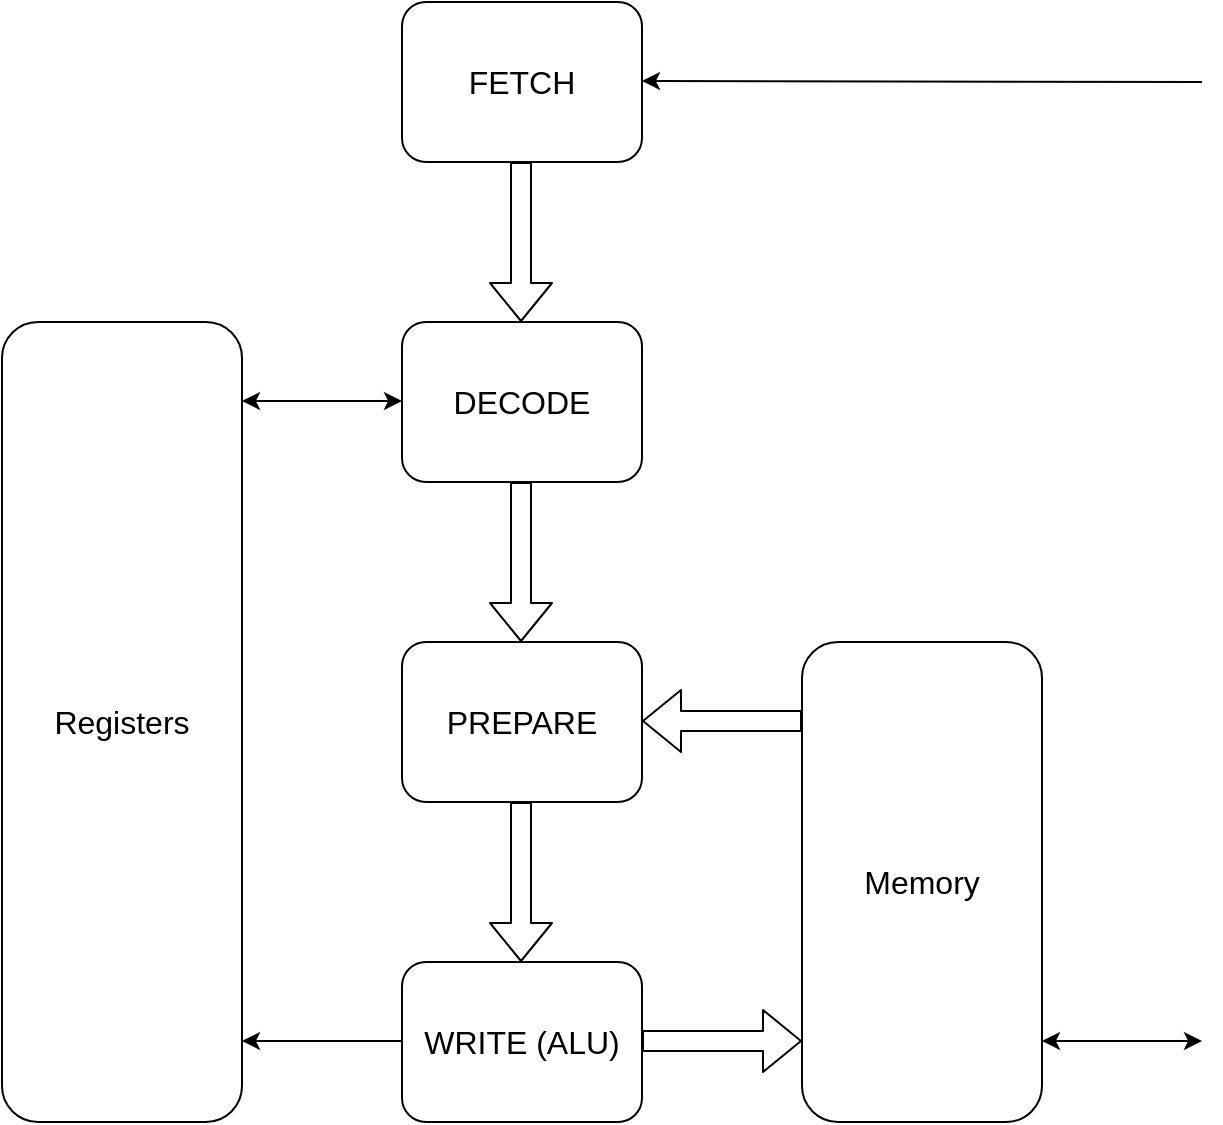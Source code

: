 <mxfile version="14.5.10" type="device"><diagram id="oZusOw9cLKCfPMEe2aPd" name="Page-1"><mxGraphModel dx="1030" dy="579" grid="1" gridSize="10" guides="1" tooltips="1" connect="1" arrows="1" fold="1" page="1" pageScale="1" pageWidth="827" pageHeight="1169" math="0" shadow="0"><root><mxCell id="0"/><mxCell id="1" parent="0"/><mxCell id="wyiP-iSPe3t5s1mjfxO9-1" value="&lt;font style=&quot;font-size: 16px&quot;&gt;FETCH&lt;/font&gt;" style="rounded=1;whiteSpace=wrap;html=1;" parent="1" vertex="1"><mxGeometry x="320" y="120" width="120" height="80" as="geometry"/></mxCell><mxCell id="wyiP-iSPe3t5s1mjfxO9-2" value="&lt;font style=&quot;font-size: 16px&quot;&gt;DECODE&lt;br&gt;&lt;/font&gt;" style="rounded=1;whiteSpace=wrap;html=1;" parent="1" vertex="1"><mxGeometry x="320" y="280" width="120" height="80" as="geometry"/></mxCell><mxCell id="wyiP-iSPe3t5s1mjfxO9-3" value="&lt;font style=&quot;font-size: 16px&quot;&gt;WRITE (ALU)&lt;/font&gt;" style="rounded=1;whiteSpace=wrap;html=1;" parent="1" vertex="1"><mxGeometry x="320" y="600" width="120" height="80" as="geometry"/></mxCell><mxCell id="wyiP-iSPe3t5s1mjfxO9-4" value="&lt;font style=&quot;font-size: 16px&quot;&gt;Registers&lt;/font&gt;" style="rounded=1;whiteSpace=wrap;html=1;" parent="1" vertex="1"><mxGeometry x="120" y="280" width="120" height="400" as="geometry"/></mxCell><mxCell id="wyiP-iSPe3t5s1mjfxO9-5" value="&lt;font style=&quot;font-size: 16px&quot;&gt;Memory&lt;/font&gt;" style="rounded=1;whiteSpace=wrap;html=1;" parent="1" vertex="1"><mxGeometry x="520" y="440" width="120" height="240" as="geometry"/></mxCell><mxCell id="wyiP-iSPe3t5s1mjfxO9-8" value="" style="shape=flexArrow;endArrow=classic;html=1;" parent="1" edge="1"><mxGeometry width="50" height="50" relative="1" as="geometry"><mxPoint x="379.5" y="200" as="sourcePoint"/><mxPoint x="379.5" y="280" as="targetPoint"/></mxGeometry></mxCell><mxCell id="wyiP-iSPe3t5s1mjfxO9-9" value="" style="shape=flexArrow;endArrow=classic;html=1;" parent="1" edge="1"><mxGeometry width="50" height="50" relative="1" as="geometry"><mxPoint x="379.5" y="360" as="sourcePoint"/><mxPoint x="379.5" y="440" as="targetPoint"/></mxGeometry></mxCell><mxCell id="wyiP-iSPe3t5s1mjfxO9-11" value="" style="shape=flexArrow;endArrow=classic;html=1;" parent="1" edge="1"><mxGeometry width="50" height="50" relative="1" as="geometry"><mxPoint x="440" y="639.5" as="sourcePoint"/><mxPoint x="520" y="639.5" as="targetPoint"/></mxGeometry></mxCell><mxCell id="wyiP-iSPe3t5s1mjfxO9-12" value="" style="shape=flexArrow;endArrow=classic;html=1;" parent="1" edge="1"><mxGeometry width="50" height="50" relative="1" as="geometry"><mxPoint x="520" y="479.5" as="sourcePoint"/><mxPoint x="440" y="479.5" as="targetPoint"/></mxGeometry></mxCell><mxCell id="wyiP-iSPe3t5s1mjfxO9-13" value="" style="endArrow=classic;html=1;" parent="1" edge="1"><mxGeometry width="50" height="50" relative="1" as="geometry"><mxPoint x="320" y="639.5" as="sourcePoint"/><mxPoint x="240" y="639.5" as="targetPoint"/></mxGeometry></mxCell><mxCell id="wyiP-iSPe3t5s1mjfxO9-14" value="" style="endArrow=classic;html=1;startArrow=classic;startFill=1;" parent="1" edge="1"><mxGeometry width="50" height="50" relative="1" as="geometry"><mxPoint x="240" y="319.5" as="sourcePoint"/><mxPoint x="320" y="319.5" as="targetPoint"/></mxGeometry></mxCell><mxCell id="wyiP-iSPe3t5s1mjfxO9-15" value="" style="endArrow=none;startArrow=classic;html=1;endFill=0;" parent="1" edge="1"><mxGeometry width="50" height="50" relative="1" as="geometry"><mxPoint x="440" y="159.5" as="sourcePoint"/><mxPoint x="720" y="160" as="targetPoint"/></mxGeometry></mxCell><mxCell id="wyiP-iSPe3t5s1mjfxO9-16" value="" style="endArrow=classic;startArrow=classic;html=1;" parent="1" edge="1"><mxGeometry width="50" height="50" relative="1" as="geometry"><mxPoint x="640" y="639.5" as="sourcePoint"/><mxPoint x="720" y="639.5" as="targetPoint"/></mxGeometry></mxCell><mxCell id="fXm4xdu3F9VfoiGlowwO-1" value="&lt;font style=&quot;font-size: 16px&quot;&gt;PREPARE&lt;/font&gt;" style="rounded=1;whiteSpace=wrap;html=1;" parent="1" vertex="1"><mxGeometry x="320" y="440" width="120" height="80" as="geometry"/></mxCell><mxCell id="fXm4xdu3F9VfoiGlowwO-2" value="" style="shape=flexArrow;endArrow=classic;html=1;" parent="1" edge="1"><mxGeometry width="50" height="50" relative="1" as="geometry"><mxPoint x="379.5" y="520" as="sourcePoint"/><mxPoint x="379.5" y="600" as="targetPoint"/></mxGeometry></mxCell></root></mxGraphModel></diagram></mxfile>